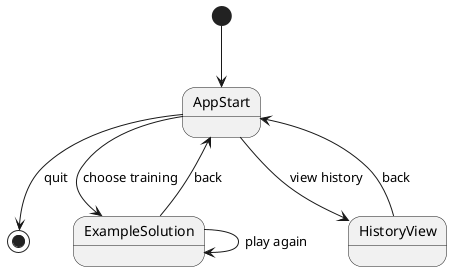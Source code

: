 ﻿@startuml
'https://plantuml.com/state-diagram

[*] --> AppStart
AppStart --> [*] : quit
AppStart -->  ExampleSolution : choose training
AppStart --> HistoryView : view history
ExampleSolution --> ExampleSolution : play again
ExampleSolution --> AppStart : back
HistoryView --> AppStart : back

@enduml